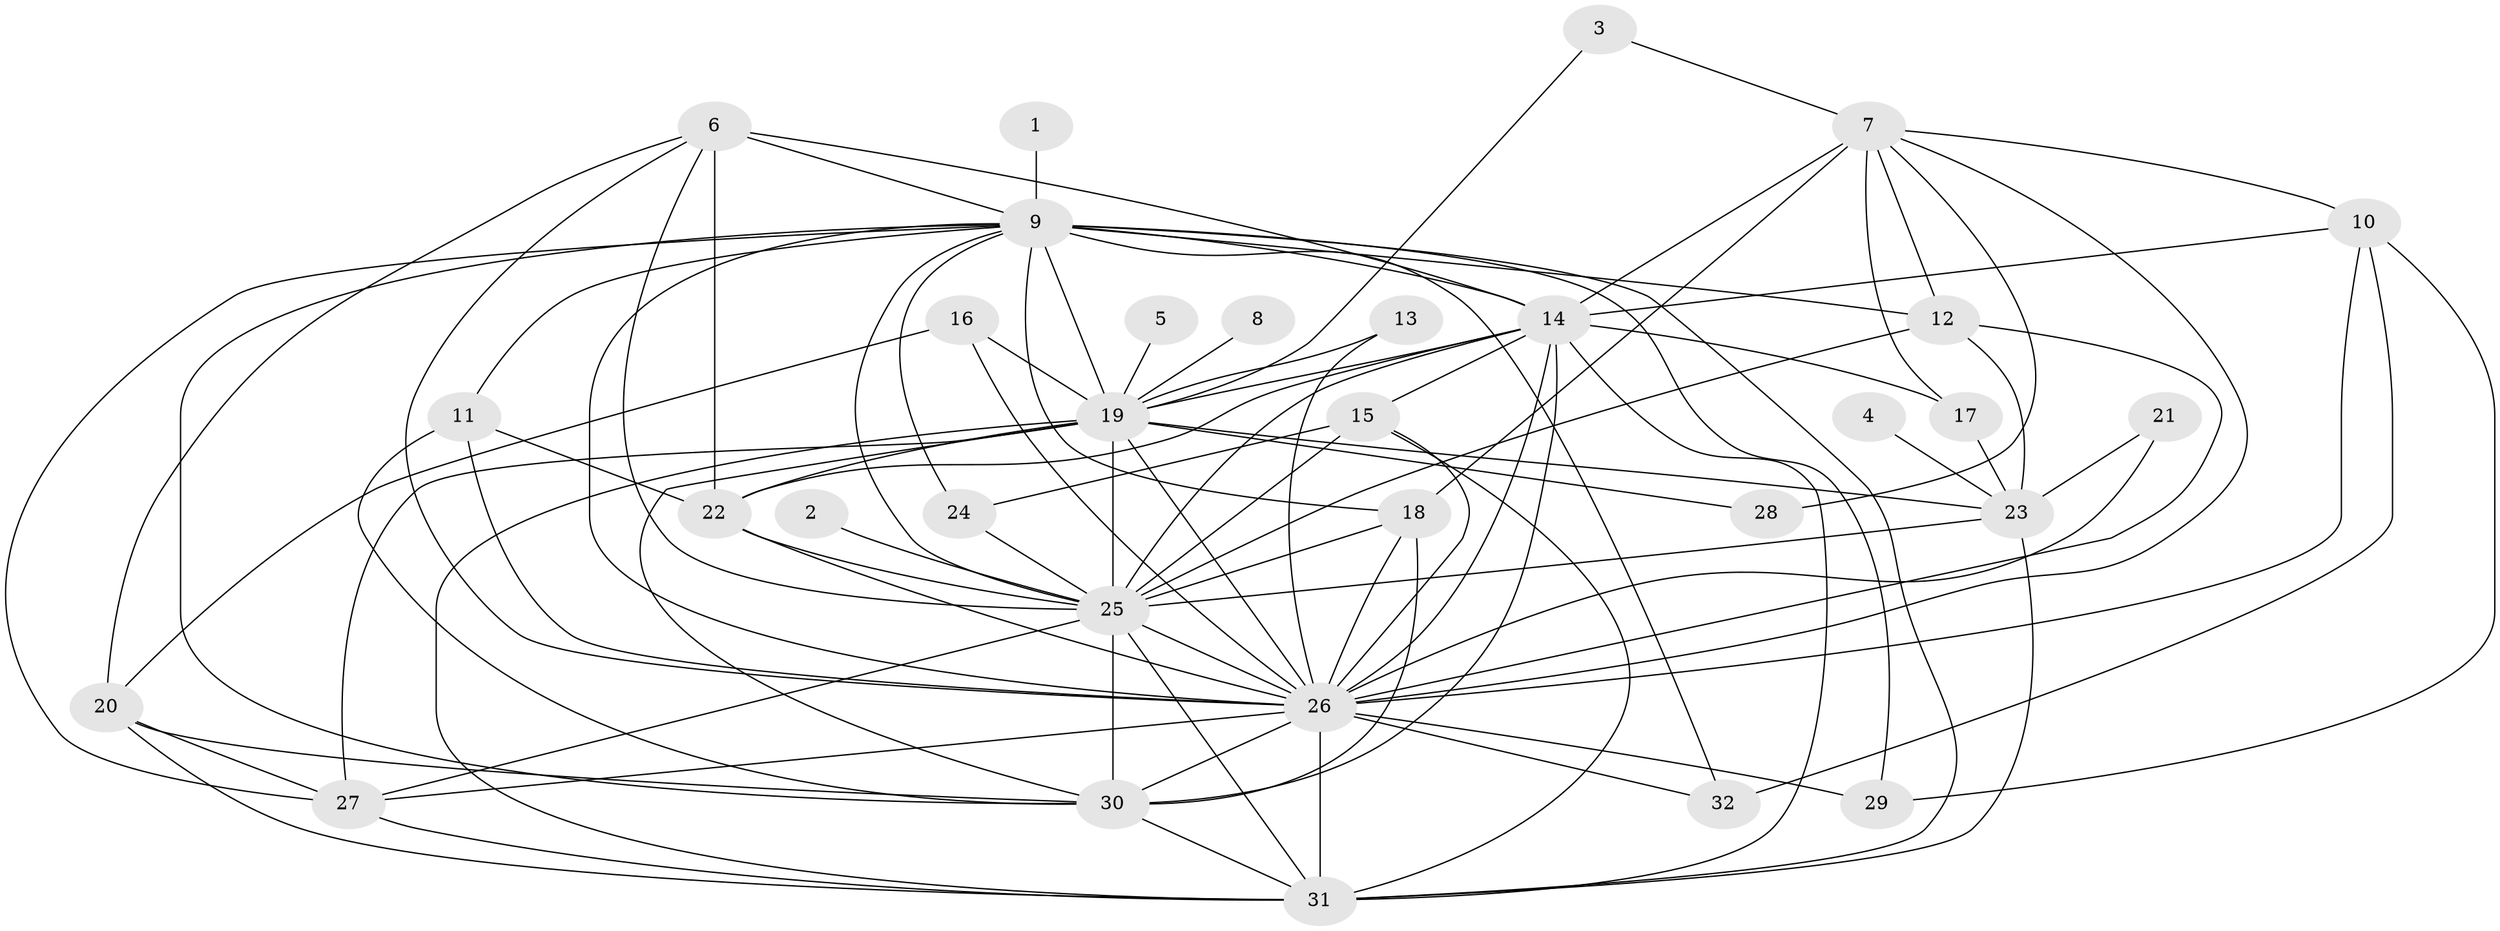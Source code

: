 // original degree distribution, {18: 0.018867924528301886, 22: 0.009433962264150943, 25: 0.02830188679245283, 26: 0.009433962264150943, 15: 0.009433962264150943, 21: 0.009433962264150943, 12: 0.009433962264150943, 6: 0.03773584905660377, 3: 0.20754716981132076, 4: 0.05660377358490566, 5: 0.03773584905660377, 2: 0.5471698113207547, 8: 0.009433962264150943, 9: 0.009433962264150943}
// Generated by graph-tools (version 1.1) at 2025/36/03/04/25 23:36:33]
// undirected, 32 vertices, 93 edges
graph export_dot {
  node [color=gray90,style=filled];
  1;
  2;
  3;
  4;
  5;
  6;
  7;
  8;
  9;
  10;
  11;
  12;
  13;
  14;
  15;
  16;
  17;
  18;
  19;
  20;
  21;
  22;
  23;
  24;
  25;
  26;
  27;
  28;
  29;
  30;
  31;
  32;
  1 -- 9 [weight=1.0];
  2 -- 25 [weight=1.0];
  3 -- 7 [weight=1.0];
  3 -- 19 [weight=1.0];
  4 -- 23 [weight=1.0];
  5 -- 19 [weight=1.0];
  6 -- 9 [weight=2.0];
  6 -- 14 [weight=1.0];
  6 -- 20 [weight=1.0];
  6 -- 22 [weight=1.0];
  6 -- 25 [weight=1.0];
  6 -- 26 [weight=1.0];
  7 -- 10 [weight=1.0];
  7 -- 12 [weight=1.0];
  7 -- 14 [weight=2.0];
  7 -- 17 [weight=2.0];
  7 -- 18 [weight=1.0];
  7 -- 26 [weight=1.0];
  7 -- 28 [weight=1.0];
  8 -- 19 [weight=1.0];
  9 -- 11 [weight=2.0];
  9 -- 12 [weight=2.0];
  9 -- 14 [weight=2.0];
  9 -- 18 [weight=1.0];
  9 -- 19 [weight=4.0];
  9 -- 24 [weight=1.0];
  9 -- 25 [weight=2.0];
  9 -- 26 [weight=5.0];
  9 -- 27 [weight=1.0];
  9 -- 29 [weight=1.0];
  9 -- 30 [weight=3.0];
  9 -- 31 [weight=6.0];
  9 -- 32 [weight=1.0];
  10 -- 14 [weight=1.0];
  10 -- 26 [weight=2.0];
  10 -- 29 [weight=1.0];
  10 -- 32 [weight=1.0];
  11 -- 22 [weight=1.0];
  11 -- 26 [weight=2.0];
  11 -- 30 [weight=1.0];
  12 -- 23 [weight=1.0];
  12 -- 25 [weight=1.0];
  12 -- 26 [weight=1.0];
  13 -- 19 [weight=1.0];
  13 -- 26 [weight=1.0];
  14 -- 15 [weight=1.0];
  14 -- 17 [weight=1.0];
  14 -- 19 [weight=1.0];
  14 -- 22 [weight=1.0];
  14 -- 25 [weight=1.0];
  14 -- 26 [weight=4.0];
  14 -- 30 [weight=1.0];
  14 -- 31 [weight=2.0];
  15 -- 24 [weight=1.0];
  15 -- 25 [weight=1.0];
  15 -- 26 [weight=2.0];
  15 -- 31 [weight=3.0];
  16 -- 19 [weight=1.0];
  16 -- 20 [weight=1.0];
  16 -- 26 [weight=1.0];
  17 -- 23 [weight=1.0];
  18 -- 25 [weight=3.0];
  18 -- 26 [weight=1.0];
  18 -- 30 [weight=2.0];
  19 -- 22 [weight=1.0];
  19 -- 23 [weight=1.0];
  19 -- 25 [weight=1.0];
  19 -- 26 [weight=2.0];
  19 -- 27 [weight=1.0];
  19 -- 28 [weight=1.0];
  19 -- 30 [weight=2.0];
  19 -- 31 [weight=4.0];
  20 -- 27 [weight=1.0];
  20 -- 30 [weight=1.0];
  20 -- 31 [weight=1.0];
  21 -- 23 [weight=1.0];
  21 -- 26 [weight=3.0];
  22 -- 25 [weight=1.0];
  22 -- 26 [weight=1.0];
  23 -- 25 [weight=2.0];
  23 -- 31 [weight=1.0];
  24 -- 25 [weight=1.0];
  25 -- 26 [weight=3.0];
  25 -- 27 [weight=1.0];
  25 -- 30 [weight=2.0];
  25 -- 31 [weight=3.0];
  26 -- 27 [weight=1.0];
  26 -- 29 [weight=3.0];
  26 -- 30 [weight=2.0];
  26 -- 31 [weight=5.0];
  26 -- 32 [weight=1.0];
  27 -- 31 [weight=1.0];
  30 -- 31 [weight=2.0];
}
